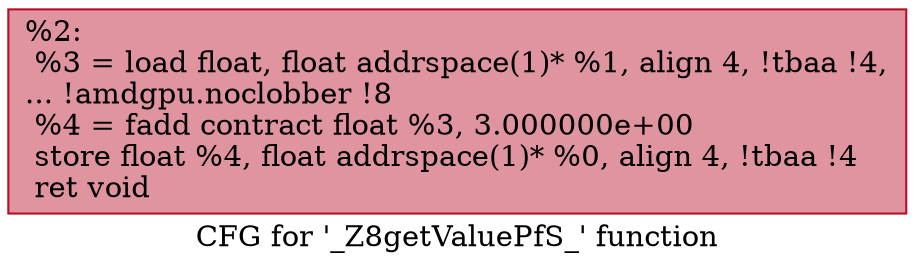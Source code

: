 digraph "CFG for '_Z8getValuePfS_' function" {
	label="CFG for '_Z8getValuePfS_' function";

	Node0x588aa20 [shape=record,color="#b70d28ff", style=filled, fillcolor="#b70d2870",label="{%2:\l  %3 = load float, float addrspace(1)* %1, align 4, !tbaa !4,\l... !amdgpu.noclobber !8\l  %4 = fadd contract float %3, 3.000000e+00\l  store float %4, float addrspace(1)* %0, align 4, !tbaa !4\l  ret void\l}"];
}
